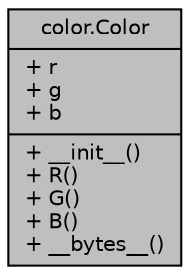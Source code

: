 digraph "color.Color"
{
 // LATEX_PDF_SIZE
  edge [fontname="Helvetica",fontsize="10",labelfontname="Helvetica",labelfontsize="10"];
  node [fontname="Helvetica",fontsize="10",shape=record];
  Node1 [label="{color.Color\n|+ r\l+ g\l+ b\l|+ __init__()\l+ R()\l+ G()\l+ B()\l+ __bytes__()\l}",height=0.2,width=0.4,color="black", fillcolor="grey75", style="filled", fontcolor="black",tooltip=" "];
}
